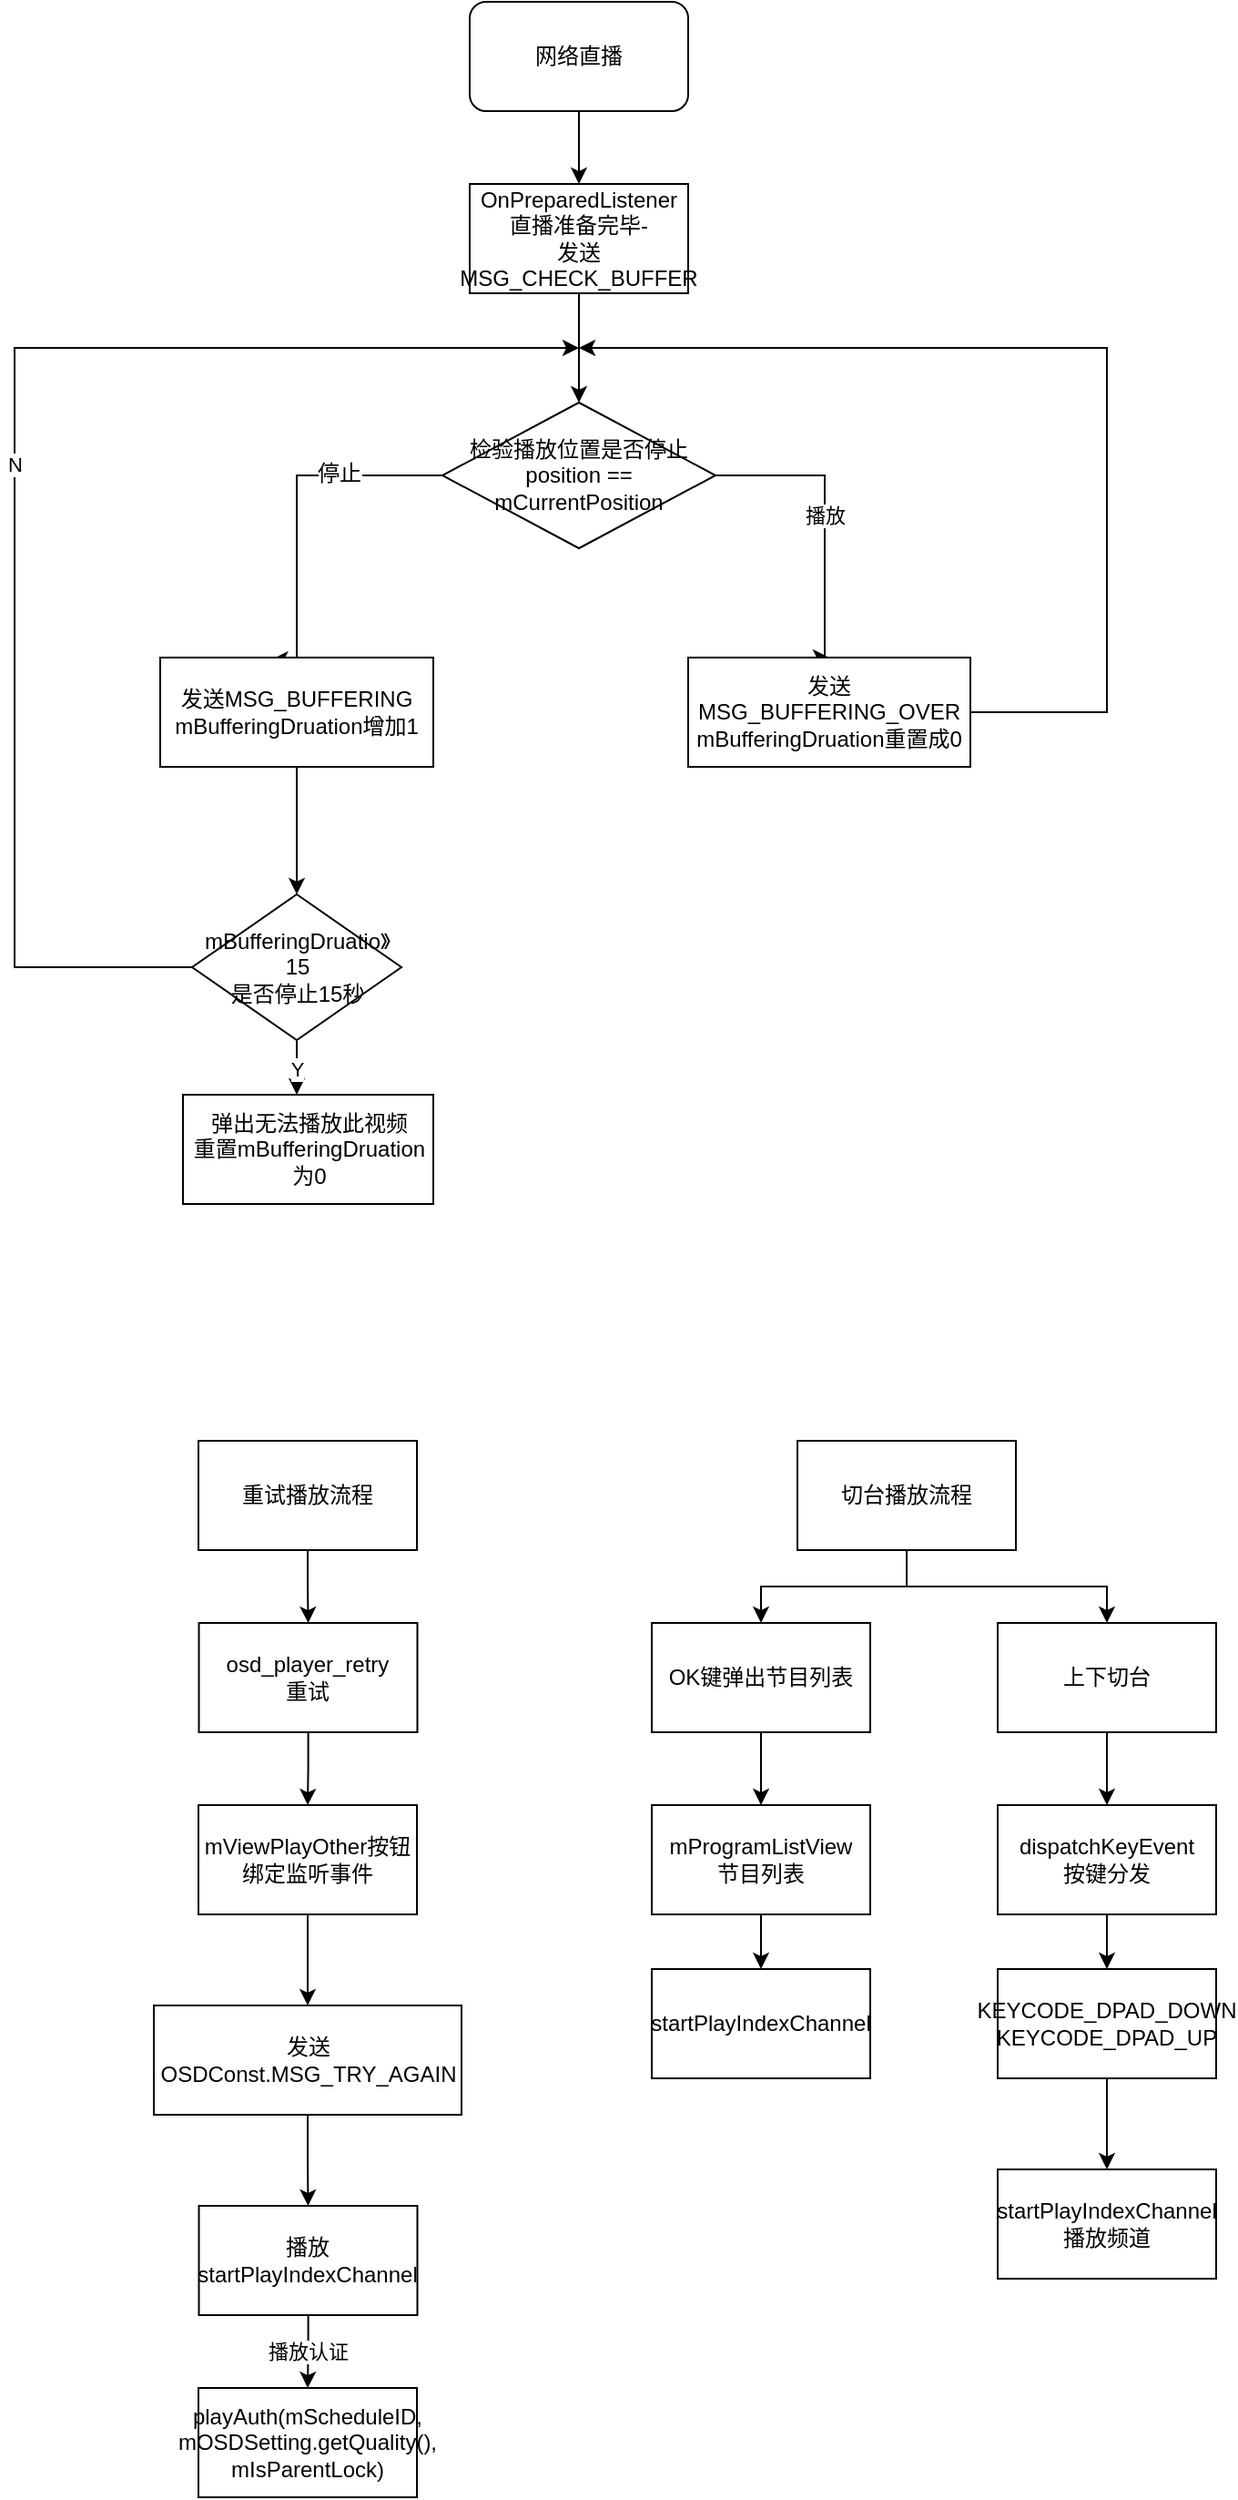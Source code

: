 <mxfile version="12.5.1" type="github">
  <diagram id="6KuO3eHdGez_kDb1BFwm" name="第 1 页">
    <mxGraphModel dx="1316" dy="788" grid="1" gridSize="10" guides="1" tooltips="1" connect="1" arrows="1" fold="1" page="1" pageScale="1" pageWidth="827" pageHeight="1169" math="0" shadow="0">
      <root>
        <mxCell id="0"/>
        <mxCell id="1" parent="0"/>
        <mxCell id="K7985m7bUiKxOJ6McL9o-3" style="edgeStyle=orthogonalEdgeStyle;rounded=0;orthogonalLoop=1;jettySize=auto;html=1;entryX=0.5;entryY=0;entryDx=0;entryDy=0;" parent="1" source="K7985m7bUiKxOJ6McL9o-1" target="K7985m7bUiKxOJ6McL9o-2" edge="1">
          <mxGeometry relative="1" as="geometry"/>
        </mxCell>
        <mxCell id="K7985m7bUiKxOJ6McL9o-1" value="网络直播" style="rounded=1;whiteSpace=wrap;html=1;" parent="1" vertex="1">
          <mxGeometry x="340" y="140" width="120" height="60" as="geometry"/>
        </mxCell>
        <mxCell id="K7985m7bUiKxOJ6McL9o-5" style="edgeStyle=orthogonalEdgeStyle;rounded=0;orthogonalLoop=1;jettySize=auto;html=1;entryX=0.5;entryY=0;entryDx=0;entryDy=0;" parent="1" source="K7985m7bUiKxOJ6McL9o-2" target="K7985m7bUiKxOJ6McL9o-4" edge="1">
          <mxGeometry relative="1" as="geometry"/>
        </mxCell>
        <mxCell id="K7985m7bUiKxOJ6McL9o-2" value="OnPreparedListener&lt;br&gt;直播准备完毕-&lt;br&gt;发送MSG_CHECK_BUFFER" style="rounded=0;whiteSpace=wrap;html=1;" parent="1" vertex="1">
          <mxGeometry x="340" y="240" width="120" height="60" as="geometry"/>
        </mxCell>
        <mxCell id="K7985m7bUiKxOJ6McL9o-7" style="edgeStyle=orthogonalEdgeStyle;rounded=0;orthogonalLoop=1;jettySize=auto;html=1;exitX=0;exitY=0.5;exitDx=0;exitDy=0;entryX=0.408;entryY=0.017;entryDx=0;entryDy=0;entryPerimeter=0;" parent="1" source="K7985m7bUiKxOJ6McL9o-4" target="K7985m7bUiKxOJ6McL9o-6" edge="1">
          <mxGeometry relative="1" as="geometry">
            <Array as="points">
              <mxPoint x="245" y="400"/>
              <mxPoint x="245" y="501"/>
            </Array>
          </mxGeometry>
        </mxCell>
        <mxCell id="K7985m7bUiKxOJ6McL9o-8" value="停止" style="text;html=1;align=center;verticalAlign=middle;resizable=0;points=[];labelBackgroundColor=#ffffff;" parent="K7985m7bUiKxOJ6McL9o-7" vertex="1" connectable="0">
          <mxGeometry x="-0.412" y="-1" relative="1" as="geometry">
            <mxPoint as="offset"/>
          </mxGeometry>
        </mxCell>
        <mxCell id="K7985m7bUiKxOJ6McL9o-10" value="播放" style="edgeStyle=orthogonalEdgeStyle;rounded=0;orthogonalLoop=1;jettySize=auto;html=1;entryX=0.5;entryY=0;entryDx=0;entryDy=0;" parent="1" source="K7985m7bUiKxOJ6McL9o-4" target="K7985m7bUiKxOJ6McL9o-9" edge="1">
          <mxGeometry relative="1" as="geometry">
            <Array as="points">
              <mxPoint x="535" y="400"/>
            </Array>
          </mxGeometry>
        </mxCell>
        <mxCell id="K7985m7bUiKxOJ6McL9o-4" value="检验播放位置是否停止&lt;br&gt;position == mCurrentPosition" style="rhombus;whiteSpace=wrap;html=1;" parent="1" vertex="1">
          <mxGeometry x="325" y="360" width="150" height="80" as="geometry"/>
        </mxCell>
        <mxCell id="K7985m7bUiKxOJ6McL9o-15" style="edgeStyle=orthogonalEdgeStyle;rounded=0;orthogonalLoop=1;jettySize=auto;html=1;" parent="1" source="K7985m7bUiKxOJ6McL9o-6" target="K7985m7bUiKxOJ6McL9o-11" edge="1">
          <mxGeometry relative="1" as="geometry"/>
        </mxCell>
        <mxCell id="K7985m7bUiKxOJ6McL9o-6" value="发送MSG_BUFFERING&lt;br&gt;mBufferingDruation增加1" style="rounded=0;whiteSpace=wrap;html=1;" parent="1" vertex="1">
          <mxGeometry x="170" y="500" width="150" height="60" as="geometry"/>
        </mxCell>
        <mxCell id="K7985m7bUiKxOJ6McL9o-14" style="edgeStyle=orthogonalEdgeStyle;rounded=0;orthogonalLoop=1;jettySize=auto;html=1;" parent="1" source="K7985m7bUiKxOJ6McL9o-9" edge="1">
          <mxGeometry relative="1" as="geometry">
            <mxPoint x="400" y="330" as="targetPoint"/>
            <Array as="points">
              <mxPoint x="690" y="530"/>
              <mxPoint x="690" y="330"/>
            </Array>
          </mxGeometry>
        </mxCell>
        <mxCell id="K7985m7bUiKxOJ6McL9o-9" value="发送&lt;br&gt;MSG_BUFFERING_OVER&lt;br&gt;mBufferingDruation重置成0" style="rounded=0;whiteSpace=wrap;html=1;" parent="1" vertex="1">
          <mxGeometry x="460" y="500" width="155" height="60" as="geometry"/>
        </mxCell>
        <mxCell id="K7985m7bUiKxOJ6McL9o-16" value="Y" style="edgeStyle=orthogonalEdgeStyle;rounded=0;orthogonalLoop=1;jettySize=auto;html=1;" parent="1" source="K7985m7bUiKxOJ6McL9o-11" edge="1">
          <mxGeometry relative="1" as="geometry">
            <mxPoint x="245" y="740" as="targetPoint"/>
          </mxGeometry>
        </mxCell>
        <mxCell id="K7985m7bUiKxOJ6McL9o-18" value="N" style="edgeStyle=orthogonalEdgeStyle;rounded=0;orthogonalLoop=1;jettySize=auto;html=1;" parent="1" source="K7985m7bUiKxOJ6McL9o-11" edge="1">
          <mxGeometry relative="1" as="geometry">
            <mxPoint x="400" y="330" as="targetPoint"/>
            <Array as="points">
              <mxPoint x="90" y="670"/>
              <mxPoint x="90" y="330"/>
            </Array>
          </mxGeometry>
        </mxCell>
        <mxCell id="K7985m7bUiKxOJ6McL9o-11" value="mBufferingDruatio》15&lt;br&gt;是否停止15秒" style="rhombus;whiteSpace=wrap;html=1;" parent="1" vertex="1">
          <mxGeometry x="187.5" y="630" width="115" height="80" as="geometry"/>
        </mxCell>
        <mxCell id="K7985m7bUiKxOJ6McL9o-17" value="弹出无法播放此视频&lt;br&gt;重置mBufferingDruation为0" style="rounded=0;whiteSpace=wrap;html=1;" parent="1" vertex="1">
          <mxGeometry x="182.5" y="740" width="137.5" height="60" as="geometry"/>
        </mxCell>
        <mxCell id="tc9RAuUDuSCbkthqViK--3" style="edgeStyle=orthogonalEdgeStyle;rounded=0;orthogonalLoop=1;jettySize=auto;html=1;" edge="1" parent="1" source="tc9RAuUDuSCbkthqViK--1" target="tc9RAuUDuSCbkthqViK--2">
          <mxGeometry relative="1" as="geometry"/>
        </mxCell>
        <mxCell id="tc9RAuUDuSCbkthqViK--1" value="重试播放流程" style="rounded=0;whiteSpace=wrap;html=1;" vertex="1" parent="1">
          <mxGeometry x="191" y="930" width="120" height="60" as="geometry"/>
        </mxCell>
        <mxCell id="tc9RAuUDuSCbkthqViK--5" value="" style="edgeStyle=orthogonalEdgeStyle;rounded=0;orthogonalLoop=1;jettySize=auto;html=1;" edge="1" parent="1" source="tc9RAuUDuSCbkthqViK--2" target="tc9RAuUDuSCbkthqViK--4">
          <mxGeometry relative="1" as="geometry"/>
        </mxCell>
        <mxCell id="tc9RAuUDuSCbkthqViK--2" value="osd_player_retry&lt;br&gt;重试" style="rounded=0;whiteSpace=wrap;html=1;" vertex="1" parent="1">
          <mxGeometry x="191.25" y="1030" width="120" height="60" as="geometry"/>
        </mxCell>
        <mxCell id="tc9RAuUDuSCbkthqViK--7" style="edgeStyle=orthogonalEdgeStyle;rounded=0;orthogonalLoop=1;jettySize=auto;html=1;" edge="1" parent="1" source="tc9RAuUDuSCbkthqViK--4" target="tc9RAuUDuSCbkthqViK--6">
          <mxGeometry relative="1" as="geometry"/>
        </mxCell>
        <mxCell id="tc9RAuUDuSCbkthqViK--4" value="mViewPlayOther按钮绑定监听事件" style="rounded=0;whiteSpace=wrap;html=1;" vertex="1" parent="1">
          <mxGeometry x="191" y="1130" width="120" height="60" as="geometry"/>
        </mxCell>
        <mxCell id="tc9RAuUDuSCbkthqViK--9" style="edgeStyle=orthogonalEdgeStyle;rounded=0;orthogonalLoop=1;jettySize=auto;html=1;entryX=0.5;entryY=0;entryDx=0;entryDy=0;" edge="1" parent="1" source="tc9RAuUDuSCbkthqViK--6" target="tc9RAuUDuSCbkthqViK--8">
          <mxGeometry relative="1" as="geometry"/>
        </mxCell>
        <mxCell id="tc9RAuUDuSCbkthqViK--6" value="发送OSDConst.MSG_TRY_AGAIN" style="rounded=0;whiteSpace=wrap;html=1;" vertex="1" parent="1">
          <mxGeometry x="166.5" y="1240" width="169" height="60" as="geometry"/>
        </mxCell>
        <mxCell id="tc9RAuUDuSCbkthqViK--27" value="播放认证" style="edgeStyle=orthogonalEdgeStyle;rounded=0;orthogonalLoop=1;jettySize=auto;html=1;" edge="1" parent="1" source="tc9RAuUDuSCbkthqViK--8" target="tc9RAuUDuSCbkthqViK--26">
          <mxGeometry relative="1" as="geometry"/>
        </mxCell>
        <mxCell id="tc9RAuUDuSCbkthqViK--8" value="播放&lt;br&gt;startPlayIndexChannel" style="rounded=0;whiteSpace=wrap;html=1;" vertex="1" parent="1">
          <mxGeometry x="191.25" y="1350" width="120" height="60" as="geometry"/>
        </mxCell>
        <mxCell id="tc9RAuUDuSCbkthqViK--26" value="playAuth(mScheduleID, mOSDSetting.getQuality(), mIsParentLock)" style="rounded=0;whiteSpace=wrap;html=1;" vertex="1" parent="1">
          <mxGeometry x="191" y="1450" width="120" height="60" as="geometry"/>
        </mxCell>
        <mxCell id="tc9RAuUDuSCbkthqViK--31" style="edgeStyle=orthogonalEdgeStyle;rounded=0;orthogonalLoop=1;jettySize=auto;html=1;" edge="1" parent="1" source="tc9RAuUDuSCbkthqViK--28" target="tc9RAuUDuSCbkthqViK--29">
          <mxGeometry relative="1" as="geometry"/>
        </mxCell>
        <mxCell id="tc9RAuUDuSCbkthqViK--32" style="edgeStyle=orthogonalEdgeStyle;rounded=0;orthogonalLoop=1;jettySize=auto;html=1;" edge="1" parent="1" source="tc9RAuUDuSCbkthqViK--28" target="tc9RAuUDuSCbkthqViK--30">
          <mxGeometry relative="1" as="geometry"/>
        </mxCell>
        <mxCell id="tc9RAuUDuSCbkthqViK--28" value="切台播放流程" style="rounded=0;whiteSpace=wrap;html=1;" vertex="1" parent="1">
          <mxGeometry x="520" y="930" width="120" height="60" as="geometry"/>
        </mxCell>
        <mxCell id="tc9RAuUDuSCbkthqViK--35" style="edgeStyle=orthogonalEdgeStyle;rounded=0;orthogonalLoop=1;jettySize=auto;html=1;" edge="1" parent="1" source="tc9RAuUDuSCbkthqViK--29" target="tc9RAuUDuSCbkthqViK--33">
          <mxGeometry relative="1" as="geometry"/>
        </mxCell>
        <mxCell id="tc9RAuUDuSCbkthqViK--29" value="OK键弹出节目列表" style="rounded=0;whiteSpace=wrap;html=1;" vertex="1" parent="1">
          <mxGeometry x="440" y="1030" width="120" height="60" as="geometry"/>
        </mxCell>
        <mxCell id="tc9RAuUDuSCbkthqViK--39" style="edgeStyle=orthogonalEdgeStyle;rounded=0;orthogonalLoop=1;jettySize=auto;html=1;entryX=0.5;entryY=0;entryDx=0;entryDy=0;" edge="1" parent="1" source="tc9RAuUDuSCbkthqViK--30" target="tc9RAuUDuSCbkthqViK--38">
          <mxGeometry relative="1" as="geometry"/>
        </mxCell>
        <mxCell id="tc9RAuUDuSCbkthqViK--30" value="上下切台" style="rounded=0;whiteSpace=wrap;html=1;" vertex="1" parent="1">
          <mxGeometry x="630" y="1030" width="120" height="60" as="geometry"/>
        </mxCell>
        <mxCell id="tc9RAuUDuSCbkthqViK--37" value="" style="edgeStyle=orthogonalEdgeStyle;rounded=0;orthogonalLoop=1;jettySize=auto;html=1;" edge="1" parent="1" source="tc9RAuUDuSCbkthqViK--33" target="tc9RAuUDuSCbkthqViK--36">
          <mxGeometry relative="1" as="geometry"/>
        </mxCell>
        <mxCell id="tc9RAuUDuSCbkthqViK--33" value="mProgramListView&lt;br&gt;节目列表" style="rounded=0;whiteSpace=wrap;html=1;" vertex="1" parent="1">
          <mxGeometry x="440" y="1130" width="120" height="60" as="geometry"/>
        </mxCell>
        <mxCell id="tc9RAuUDuSCbkthqViK--36" value="startPlayIndexChannel" style="rounded=0;whiteSpace=wrap;html=1;" vertex="1" parent="1">
          <mxGeometry x="440" y="1220" width="120" height="60" as="geometry"/>
        </mxCell>
        <mxCell id="tc9RAuUDuSCbkthqViK--41" value="" style="edgeStyle=orthogonalEdgeStyle;rounded=0;orthogonalLoop=1;jettySize=auto;html=1;" edge="1" parent="1" source="tc9RAuUDuSCbkthqViK--38" target="tc9RAuUDuSCbkthqViK--40">
          <mxGeometry relative="1" as="geometry"/>
        </mxCell>
        <mxCell id="tc9RAuUDuSCbkthqViK--38" value="dispatchKeyEvent&lt;br&gt;按键分发" style="rounded=0;whiteSpace=wrap;html=1;" vertex="1" parent="1">
          <mxGeometry x="630" y="1130" width="120" height="60" as="geometry"/>
        </mxCell>
        <mxCell id="tc9RAuUDuSCbkthqViK--43" value="" style="edgeStyle=orthogonalEdgeStyle;rounded=0;orthogonalLoop=1;jettySize=auto;html=1;" edge="1" parent="1" source="tc9RAuUDuSCbkthqViK--40" target="tc9RAuUDuSCbkthqViK--42">
          <mxGeometry relative="1" as="geometry"/>
        </mxCell>
        <mxCell id="tc9RAuUDuSCbkthqViK--40" value="KEYCODE_DPAD_DOWN&lt;br&gt;KEYCODE_DPAD_UP" style="rounded=0;whiteSpace=wrap;html=1;" vertex="1" parent="1">
          <mxGeometry x="630" y="1220" width="120" height="60" as="geometry"/>
        </mxCell>
        <mxCell id="tc9RAuUDuSCbkthqViK--42" value="startPlayIndexChannel&lt;br&gt;播放频道" style="rounded=0;whiteSpace=wrap;html=1;" vertex="1" parent="1">
          <mxGeometry x="630" y="1330" width="120" height="60" as="geometry"/>
        </mxCell>
      </root>
    </mxGraphModel>
  </diagram>
</mxfile>
